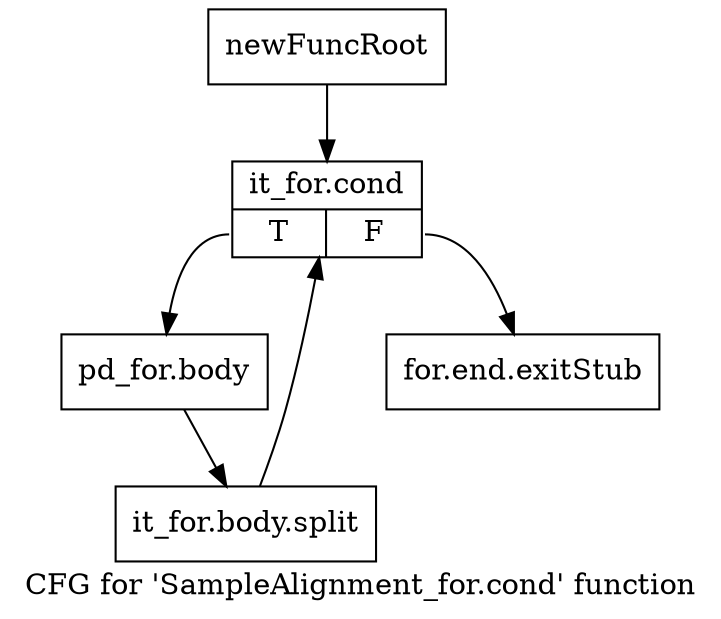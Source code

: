 digraph "CFG for 'SampleAlignment_for.cond' function" {
	label="CFG for 'SampleAlignment_for.cond' function";

	Node0x3514f70 [shape=record,label="{newFuncRoot}"];
	Node0x3514f70 -> Node0x3515450;
	Node0x3515400 [shape=record,label="{for.end.exitStub}"];
	Node0x3515450 [shape=record,label="{it_for.cond|{<s0>T|<s1>F}}"];
	Node0x3515450:s0 -> Node0x35154a0;
	Node0x3515450:s1 -> Node0x3515400;
	Node0x35154a0 [shape=record,label="{pd_for.body}"];
	Node0x35154a0 -> Node0x38c7d20;
	Node0x38c7d20 [shape=record,label="{it_for.body.split}"];
	Node0x38c7d20 -> Node0x3515450;
}
